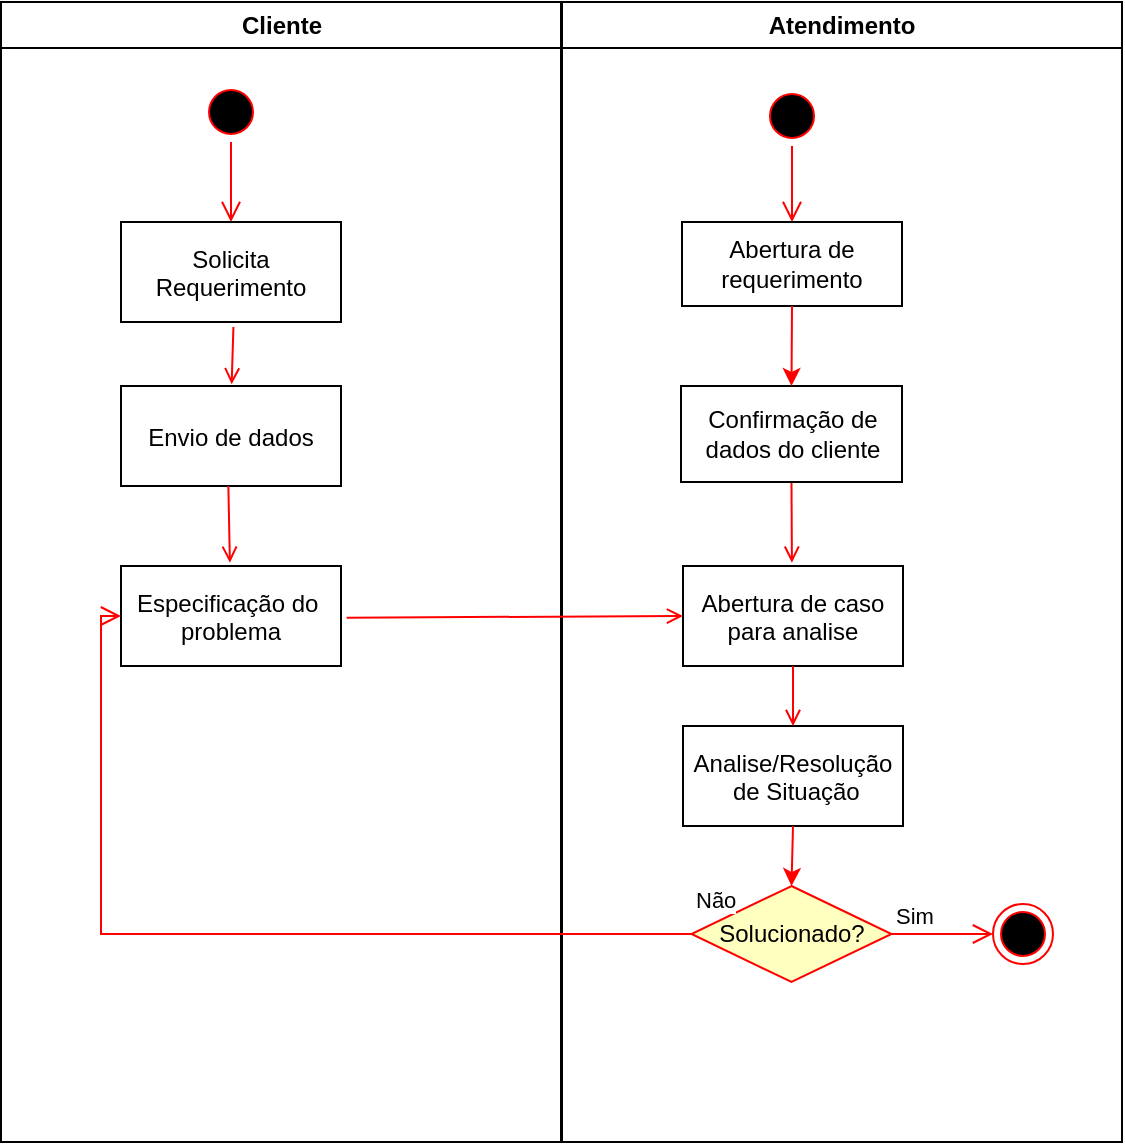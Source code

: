 <mxfile version="20.5.1" type="github">
  <diagram name="Page-1" id="e7e014a7-5840-1c2e-5031-d8a46d1fe8dd">
    <mxGraphModel dx="1151" dy="637" grid="1" gridSize="10" guides="1" tooltips="1" connect="1" arrows="1" fold="1" page="1" pageScale="1" pageWidth="1169" pageHeight="826" background="none" math="0" shadow="0">
      <root>
        <mxCell id="0" />
        <mxCell id="1" parent="0" />
        <mxCell id="2" value="Cliente" style="swimlane;whiteSpace=wrap" parent="1" vertex="1">
          <mxGeometry x="164.5" y="128" width="280" height="570" as="geometry" />
        </mxCell>
        <mxCell id="5" value="" style="ellipse;shape=startState;fillColor=#000000;strokeColor=#ff0000;" parent="2" vertex="1">
          <mxGeometry x="100" y="40" width="30" height="30" as="geometry" />
        </mxCell>
        <mxCell id="6" value="" style="edgeStyle=elbowEdgeStyle;elbow=horizontal;verticalAlign=bottom;endArrow=open;endSize=8;strokeColor=#FF0000;endFill=1;rounded=0" parent="2" source="5" target="7" edge="1">
          <mxGeometry x="100" y="40" as="geometry">
            <mxPoint x="115" y="110" as="targetPoint" />
          </mxGeometry>
        </mxCell>
        <mxCell id="7" value="Solicita&#xa;Requerimento" style="" parent="2" vertex="1">
          <mxGeometry x="60" y="110" width="110" height="50" as="geometry" />
        </mxCell>
        <mxCell id="8" value="Envio de dados" style="" parent="2" vertex="1">
          <mxGeometry x="60" y="192" width="110" height="50" as="geometry" />
        </mxCell>
        <mxCell id="9" value="" style="endArrow=open;strokeColor=#FF0000;endFill=1;rounded=0;entryX=0.503;entryY=-0.017;entryDx=0;entryDy=0;entryPerimeter=0;exitX=0.511;exitY=1.05;exitDx=0;exitDy=0;exitPerimeter=0;" parent="2" source="7" target="8" edge="1">
          <mxGeometry relative="1" as="geometry">
            <mxPoint x="115.5" y="222" as="targetPoint" />
          </mxGeometry>
        </mxCell>
        <mxCell id="10" value="Especificação do &#xa;problema" style="" parent="2" vertex="1">
          <mxGeometry x="60" y="282" width="110" height="50" as="geometry" />
        </mxCell>
        <mxCell id="11" value="" style="endArrow=open;strokeColor=#FF0000;endFill=1;rounded=0;entryX=0.495;entryY=-0.033;entryDx=0;entryDy=0;entryPerimeter=0;exitX=0.488;exitY=1;exitDx=0;exitDy=0;exitPerimeter=0;" parent="2" source="8" target="10" edge="1">
          <mxGeometry relative="1" as="geometry">
            <mxPoint x="135.5" y="292" as="sourcePoint" />
          </mxGeometry>
        </mxCell>
        <mxCell id="3" value="Atendimento" style="swimlane;whiteSpace=wrap" parent="1" vertex="1">
          <mxGeometry x="445" y="128" width="280" height="570" as="geometry" />
        </mxCell>
        <mxCell id="16" value="Abertura de caso&#xa;para analise" style="" parent="3" vertex="1">
          <mxGeometry x="60.5" y="282" width="110" height="50" as="geometry" />
        </mxCell>
        <mxCell id="18" value="Analise/Resolução&#xa; de Situação" style="" parent="3" vertex="1">
          <mxGeometry x="60.5" y="362" width="110" height="50" as="geometry" />
        </mxCell>
        <mxCell id="19" value="" style="endArrow=open;strokeColor=#FF0000;endFill=1;rounded=0" parent="3" source="16" target="18" edge="1">
          <mxGeometry relative="1" as="geometry" />
        </mxCell>
        <mxCell id="IzCzCT9TgiFzf4YvqLsZ-42" value="" style="ellipse;html=1;shape=startState;fillColor=#000000;strokeColor=#ff0000;" vertex="1" parent="3">
          <mxGeometry x="100" y="42" width="30" height="30" as="geometry" />
        </mxCell>
        <mxCell id="IzCzCT9TgiFzf4YvqLsZ-43" value="" style="edgeStyle=orthogonalEdgeStyle;html=1;verticalAlign=bottom;endArrow=open;endSize=8;strokeColor=#ff0000;rounded=0;entryX=0.5;entryY=0;entryDx=0;entryDy=0;" edge="1" source="IzCzCT9TgiFzf4YvqLsZ-42" parent="3" target="IzCzCT9TgiFzf4YvqLsZ-54">
          <mxGeometry relative="1" as="geometry">
            <mxPoint x="135.5" y="92" as="targetPoint" />
          </mxGeometry>
        </mxCell>
        <mxCell id="IzCzCT9TgiFzf4YvqLsZ-50" value="Sim" style="edgeStyle=orthogonalEdgeStyle;html=1;align=left;verticalAlign=bottom;endArrow=open;endSize=8;strokeColor=#ff0000;rounded=0;entryX=0;entryY=0.5;entryDx=0;entryDy=0;" edge="1" source="IzCzCT9TgiFzf4YvqLsZ-49" parent="3" target="38">
          <mxGeometry x="-1" relative="1" as="geometry">
            <mxPoint x="185.5" y="522" as="targetPoint" />
          </mxGeometry>
        </mxCell>
        <mxCell id="IzCzCT9TgiFzf4YvqLsZ-49" value="Solucionado?" style="rhombus;whiteSpace=wrap;html=1;fillColor=#ffffc0;strokeColor=#ff0000;" vertex="1" parent="3">
          <mxGeometry x="64.75" y="442" width="100" height="48" as="geometry" />
        </mxCell>
        <mxCell id="IzCzCT9TgiFzf4YvqLsZ-52" value="" style="endArrow=classic;html=1;rounded=0;strokeColor=#FF0000;entryX=0.5;entryY=0;entryDx=0;entryDy=0;exitX=0.5;exitY=1;exitDx=0;exitDy=0;" edge="1" parent="3" source="18" target="IzCzCT9TgiFzf4YvqLsZ-49">
          <mxGeometry width="50" height="50" relative="1" as="geometry">
            <mxPoint x="95.5" y="402" as="sourcePoint" />
            <mxPoint x="165.5" y="322" as="targetPoint" />
          </mxGeometry>
        </mxCell>
        <mxCell id="38" value="" style="ellipse;shape=endState;fillColor=#000000;strokeColor=#ff0000" parent="3" vertex="1">
          <mxGeometry x="215.5" y="451" width="30" height="30" as="geometry" />
        </mxCell>
        <mxCell id="17" value="" style="endArrow=open;strokeColor=#FF0000;endFill=1;rounded=0;exitX=0.5;exitY=1;exitDx=0;exitDy=0;entryX=0.495;entryY=-0.033;entryDx=0;entryDy=0;entryPerimeter=0;" parent="3" source="IzCzCT9TgiFzf4YvqLsZ-55" target="16" edge="1">
          <mxGeometry relative="1" as="geometry">
            <mxPoint x="115" y="252.0" as="sourcePoint" />
            <mxPoint x="55.5" y="212" as="targetPoint" />
          </mxGeometry>
        </mxCell>
        <mxCell id="IzCzCT9TgiFzf4YvqLsZ-54" value="Abertura de requerimento" style="rounded=0;whiteSpace=wrap;html=1;" vertex="1" parent="3">
          <mxGeometry x="60" y="110" width="110" height="42" as="geometry" />
        </mxCell>
        <mxCell id="IzCzCT9TgiFzf4YvqLsZ-55" value="Confirmação de dados do cliente" style="rounded=0;whiteSpace=wrap;html=1;" vertex="1" parent="3">
          <mxGeometry x="59.5" y="192" width="110.5" height="48" as="geometry" />
        </mxCell>
        <mxCell id="IzCzCT9TgiFzf4YvqLsZ-56" value="" style="endArrow=classic;html=1;rounded=0;strokeColor=#FF0000;exitX=0.5;exitY=1;exitDx=0;exitDy=0;entryX=0.5;entryY=0;entryDx=0;entryDy=0;" edge="1" parent="3" source="IzCzCT9TgiFzf4YvqLsZ-54" target="IzCzCT9TgiFzf4YvqLsZ-55">
          <mxGeometry width="50" height="50" relative="1" as="geometry">
            <mxPoint x="205.5" y="182" as="sourcePoint" />
            <mxPoint x="255.5" y="132" as="targetPoint" />
          </mxGeometry>
        </mxCell>
        <mxCell id="20" value="" style="endArrow=open;strokeColor=#FF0000;endFill=1;rounded=0;entryX=0;entryY=0.5;entryDx=0;entryDy=0;exitX=1.026;exitY=0.517;exitDx=0;exitDy=0;exitPerimeter=0;" parent="1" source="10" target="16" edge="1">
          <mxGeometry relative="1" as="geometry">
            <mxPoint x="340" y="478" as="sourcePoint" />
          </mxGeometry>
        </mxCell>
        <mxCell id="IzCzCT9TgiFzf4YvqLsZ-51" value="Não" style="edgeStyle=orthogonalEdgeStyle;html=1;align=left;verticalAlign=top;endArrow=open;endSize=8;strokeColor=#ff0000;rounded=0;exitX=0;exitY=0.5;exitDx=0;exitDy=0;entryX=0;entryY=0.5;entryDx=0;entryDy=0;" edge="1" source="IzCzCT9TgiFzf4YvqLsZ-49" parent="1" target="10">
          <mxGeometry x="-1" y="-30" relative="1" as="geometry">
            <mxPoint x="339.5" y="570" as="targetPoint" />
            <mxPoint as="offset" />
          </mxGeometry>
        </mxCell>
      </root>
    </mxGraphModel>
  </diagram>
</mxfile>
